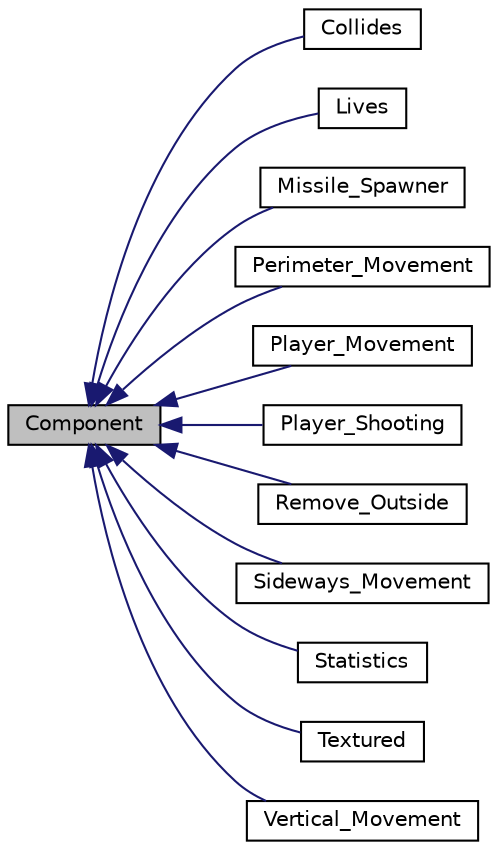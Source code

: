 digraph "Component"
{
 // LATEX_PDF_SIZE
  edge [fontname="Helvetica",fontsize="10",labelfontname="Helvetica",labelfontsize="10"];
  node [fontname="Helvetica",fontsize="10",shape=record];
  rankdir="LR";
  Node1 [label="Component",height=0.2,width=0.4,color="black", fillcolor="grey75", style="filled", fontcolor="black",tooltip=" "];
  Node1 -> Node2 [dir="back",color="midnightblue",fontsize="10",style="solid",fontname="Helvetica"];
  Node2 [label="Collides",height=0.2,width=0.4,color="black", fillcolor="white", style="filled",URL="$classCollides.html",tooltip=" "];
  Node1 -> Node3 [dir="back",color="midnightblue",fontsize="10",style="solid",fontname="Helvetica"];
  Node3 [label="Lives",height=0.2,width=0.4,color="black", fillcolor="white", style="filled",URL="$classLives.html",tooltip=" "];
  Node1 -> Node4 [dir="back",color="midnightblue",fontsize="10",style="solid",fontname="Helvetica"];
  Node4 [label="Missile_Spawner",height=0.2,width=0.4,color="black", fillcolor="white", style="filled",URL="$classMissile__Spawner.html",tooltip=" "];
  Node1 -> Node5 [dir="back",color="midnightblue",fontsize="10",style="solid",fontname="Helvetica"];
  Node5 [label="Perimeter_Movement",height=0.2,width=0.4,color="black", fillcolor="white", style="filled",URL="$classPerimeter__Movement.html",tooltip=" "];
  Node1 -> Node6 [dir="back",color="midnightblue",fontsize="10",style="solid",fontname="Helvetica"];
  Node6 [label="Player_Movement",height=0.2,width=0.4,color="black", fillcolor="white", style="filled",URL="$classPlayer__Movement.html",tooltip=" "];
  Node1 -> Node7 [dir="back",color="midnightblue",fontsize="10",style="solid",fontname="Helvetica"];
  Node7 [label="Player_Shooting",height=0.2,width=0.4,color="black", fillcolor="white", style="filled",URL="$classPlayer__Shooting.html",tooltip=" "];
  Node1 -> Node8 [dir="back",color="midnightblue",fontsize="10",style="solid",fontname="Helvetica"];
  Node8 [label="Remove_Outside",height=0.2,width=0.4,color="black", fillcolor="white", style="filled",URL="$classRemove__Outside.html",tooltip=" "];
  Node1 -> Node9 [dir="back",color="midnightblue",fontsize="10",style="solid",fontname="Helvetica"];
  Node9 [label="Sideways_Movement",height=0.2,width=0.4,color="black", fillcolor="white", style="filled",URL="$classSideways__Movement.html",tooltip=" "];
  Node1 -> Node10 [dir="back",color="midnightblue",fontsize="10",style="solid",fontname="Helvetica"];
  Node10 [label="Statistics",height=0.2,width=0.4,color="black", fillcolor="white", style="filled",URL="$classStatistics.html",tooltip=" "];
  Node1 -> Node11 [dir="back",color="midnightblue",fontsize="10",style="solid",fontname="Helvetica"];
  Node11 [label="Textured",height=0.2,width=0.4,color="black", fillcolor="white", style="filled",URL="$classTextured.html",tooltip=" "];
  Node1 -> Node12 [dir="back",color="midnightblue",fontsize="10",style="solid",fontname="Helvetica"];
  Node12 [label="Vertical_Movement",height=0.2,width=0.4,color="black", fillcolor="white", style="filled",URL="$classVertical__Movement.html",tooltip=" "];
}

